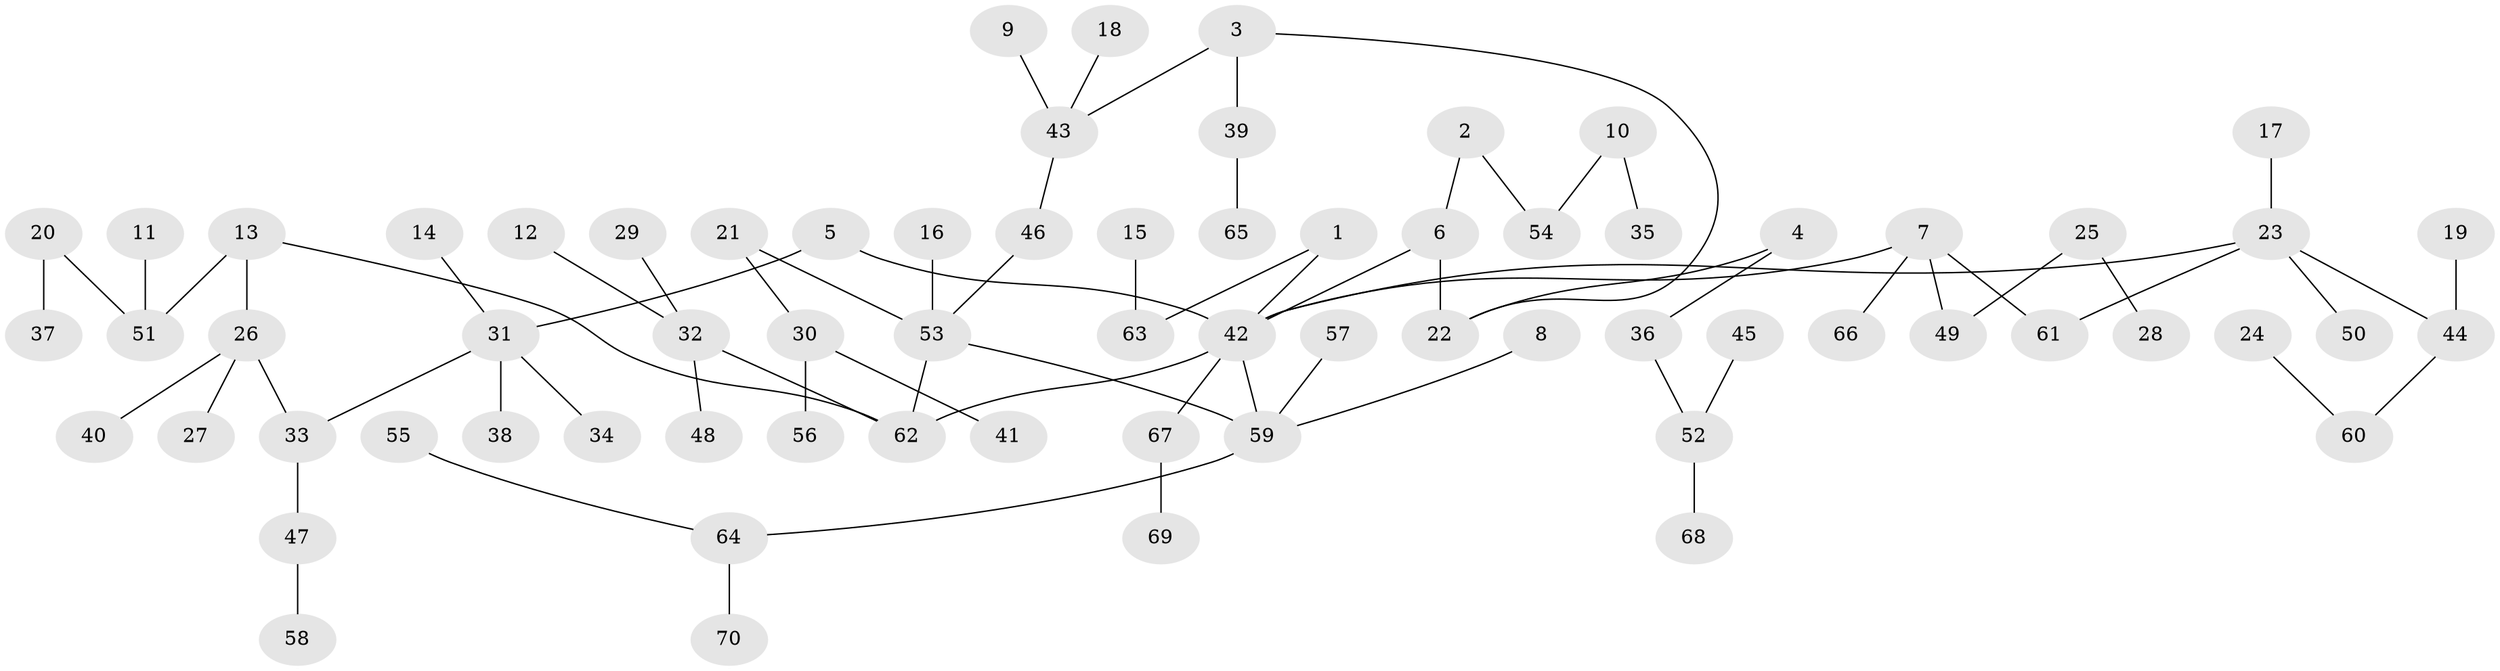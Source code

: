 // original degree distribution, {6: 0.03597122302158273, 4: 0.06474820143884892, 8: 0.007194244604316547, 5: 0.050359712230215826, 7: 0.007194244604316547, 1: 0.5323741007194245, 3: 0.07194244604316546, 2: 0.2302158273381295}
// Generated by graph-tools (version 1.1) at 2025/00/03/09/25 03:00:57]
// undirected, 70 vertices, 73 edges
graph export_dot {
graph [start="1"]
  node [color=gray90,style=filled];
  1;
  2;
  3;
  4;
  5;
  6;
  7;
  8;
  9;
  10;
  11;
  12;
  13;
  14;
  15;
  16;
  17;
  18;
  19;
  20;
  21;
  22;
  23;
  24;
  25;
  26;
  27;
  28;
  29;
  30;
  31;
  32;
  33;
  34;
  35;
  36;
  37;
  38;
  39;
  40;
  41;
  42;
  43;
  44;
  45;
  46;
  47;
  48;
  49;
  50;
  51;
  52;
  53;
  54;
  55;
  56;
  57;
  58;
  59;
  60;
  61;
  62;
  63;
  64;
  65;
  66;
  67;
  68;
  69;
  70;
  1 -- 42 [weight=1.0];
  1 -- 63 [weight=1.0];
  2 -- 6 [weight=1.0];
  2 -- 54 [weight=1.0];
  3 -- 22 [weight=1.0];
  3 -- 39 [weight=1.0];
  3 -- 43 [weight=1.0];
  4 -- 22 [weight=1.0];
  4 -- 36 [weight=1.0];
  5 -- 31 [weight=1.0];
  5 -- 42 [weight=1.0];
  6 -- 22 [weight=1.0];
  6 -- 42 [weight=1.0];
  7 -- 42 [weight=1.0];
  7 -- 49 [weight=1.0];
  7 -- 61 [weight=1.0];
  7 -- 66 [weight=1.0];
  8 -- 59 [weight=1.0];
  9 -- 43 [weight=1.0];
  10 -- 35 [weight=1.0];
  10 -- 54 [weight=1.0];
  11 -- 51 [weight=1.0];
  12 -- 32 [weight=1.0];
  13 -- 26 [weight=1.0];
  13 -- 51 [weight=1.0];
  13 -- 62 [weight=1.0];
  14 -- 31 [weight=1.0];
  15 -- 63 [weight=1.0];
  16 -- 53 [weight=1.0];
  17 -- 23 [weight=1.0];
  18 -- 43 [weight=1.0];
  19 -- 44 [weight=1.0];
  20 -- 37 [weight=1.0];
  20 -- 51 [weight=1.0];
  21 -- 30 [weight=1.0];
  21 -- 53 [weight=1.0];
  23 -- 42 [weight=1.0];
  23 -- 44 [weight=1.0];
  23 -- 50 [weight=1.0];
  23 -- 61 [weight=1.0];
  24 -- 60 [weight=1.0];
  25 -- 28 [weight=1.0];
  25 -- 49 [weight=1.0];
  26 -- 27 [weight=1.0];
  26 -- 33 [weight=1.0];
  26 -- 40 [weight=1.0];
  29 -- 32 [weight=1.0];
  30 -- 41 [weight=1.0];
  30 -- 56 [weight=1.0];
  31 -- 33 [weight=1.0];
  31 -- 34 [weight=1.0];
  31 -- 38 [weight=1.0];
  32 -- 48 [weight=1.0];
  32 -- 62 [weight=1.0];
  33 -- 47 [weight=1.0];
  36 -- 52 [weight=1.0];
  39 -- 65 [weight=1.0];
  42 -- 59 [weight=1.0];
  42 -- 62 [weight=1.0];
  42 -- 67 [weight=1.0];
  43 -- 46 [weight=1.0];
  44 -- 60 [weight=1.0];
  45 -- 52 [weight=1.0];
  46 -- 53 [weight=1.0];
  47 -- 58 [weight=1.0];
  52 -- 68 [weight=1.0];
  53 -- 59 [weight=1.0];
  53 -- 62 [weight=1.0];
  55 -- 64 [weight=1.0];
  57 -- 59 [weight=1.0];
  59 -- 64 [weight=1.0];
  64 -- 70 [weight=1.0];
  67 -- 69 [weight=1.0];
}
